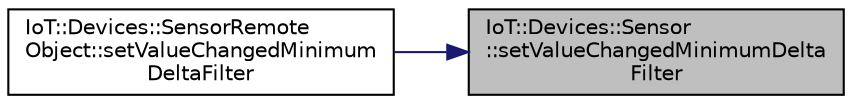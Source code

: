 digraph "IoT::Devices::Sensor::setValueChangedMinimumDeltaFilter"
{
 // LATEX_PDF_SIZE
  edge [fontname="Helvetica",fontsize="10",labelfontname="Helvetica",labelfontsize="10"];
  node [fontname="Helvetica",fontsize="10",shape=record];
  rankdir="RL";
  Node1 [label="IoT::Devices::Sensor\l::setValueChangedMinimumDelta\lFilter",height=0.2,width=0.4,color="black", fillcolor="grey75", style="filled", fontcolor="black",tooltip="Sets a Poco::RemotingNG::LessThanOrEqualToFilter for the valueChanged event."];
  Node1 -> Node2 [dir="back",color="midnightblue",fontsize="10",style="solid",fontname="Helvetica"];
  Node2 [label="IoT::Devices::SensorRemote\lObject::setValueChangedMinimum\lDeltaFilter",height=0.2,width=0.4,color="black", fillcolor="white", style="filled",URL="$classIoT_1_1Devices_1_1SensorRemoteObject.html#a8bc31fad88366d625949ace4d74daf97",tooltip="Sets a Poco::RemotingNG::LessThanFilter for the valueChanged event."];
}

